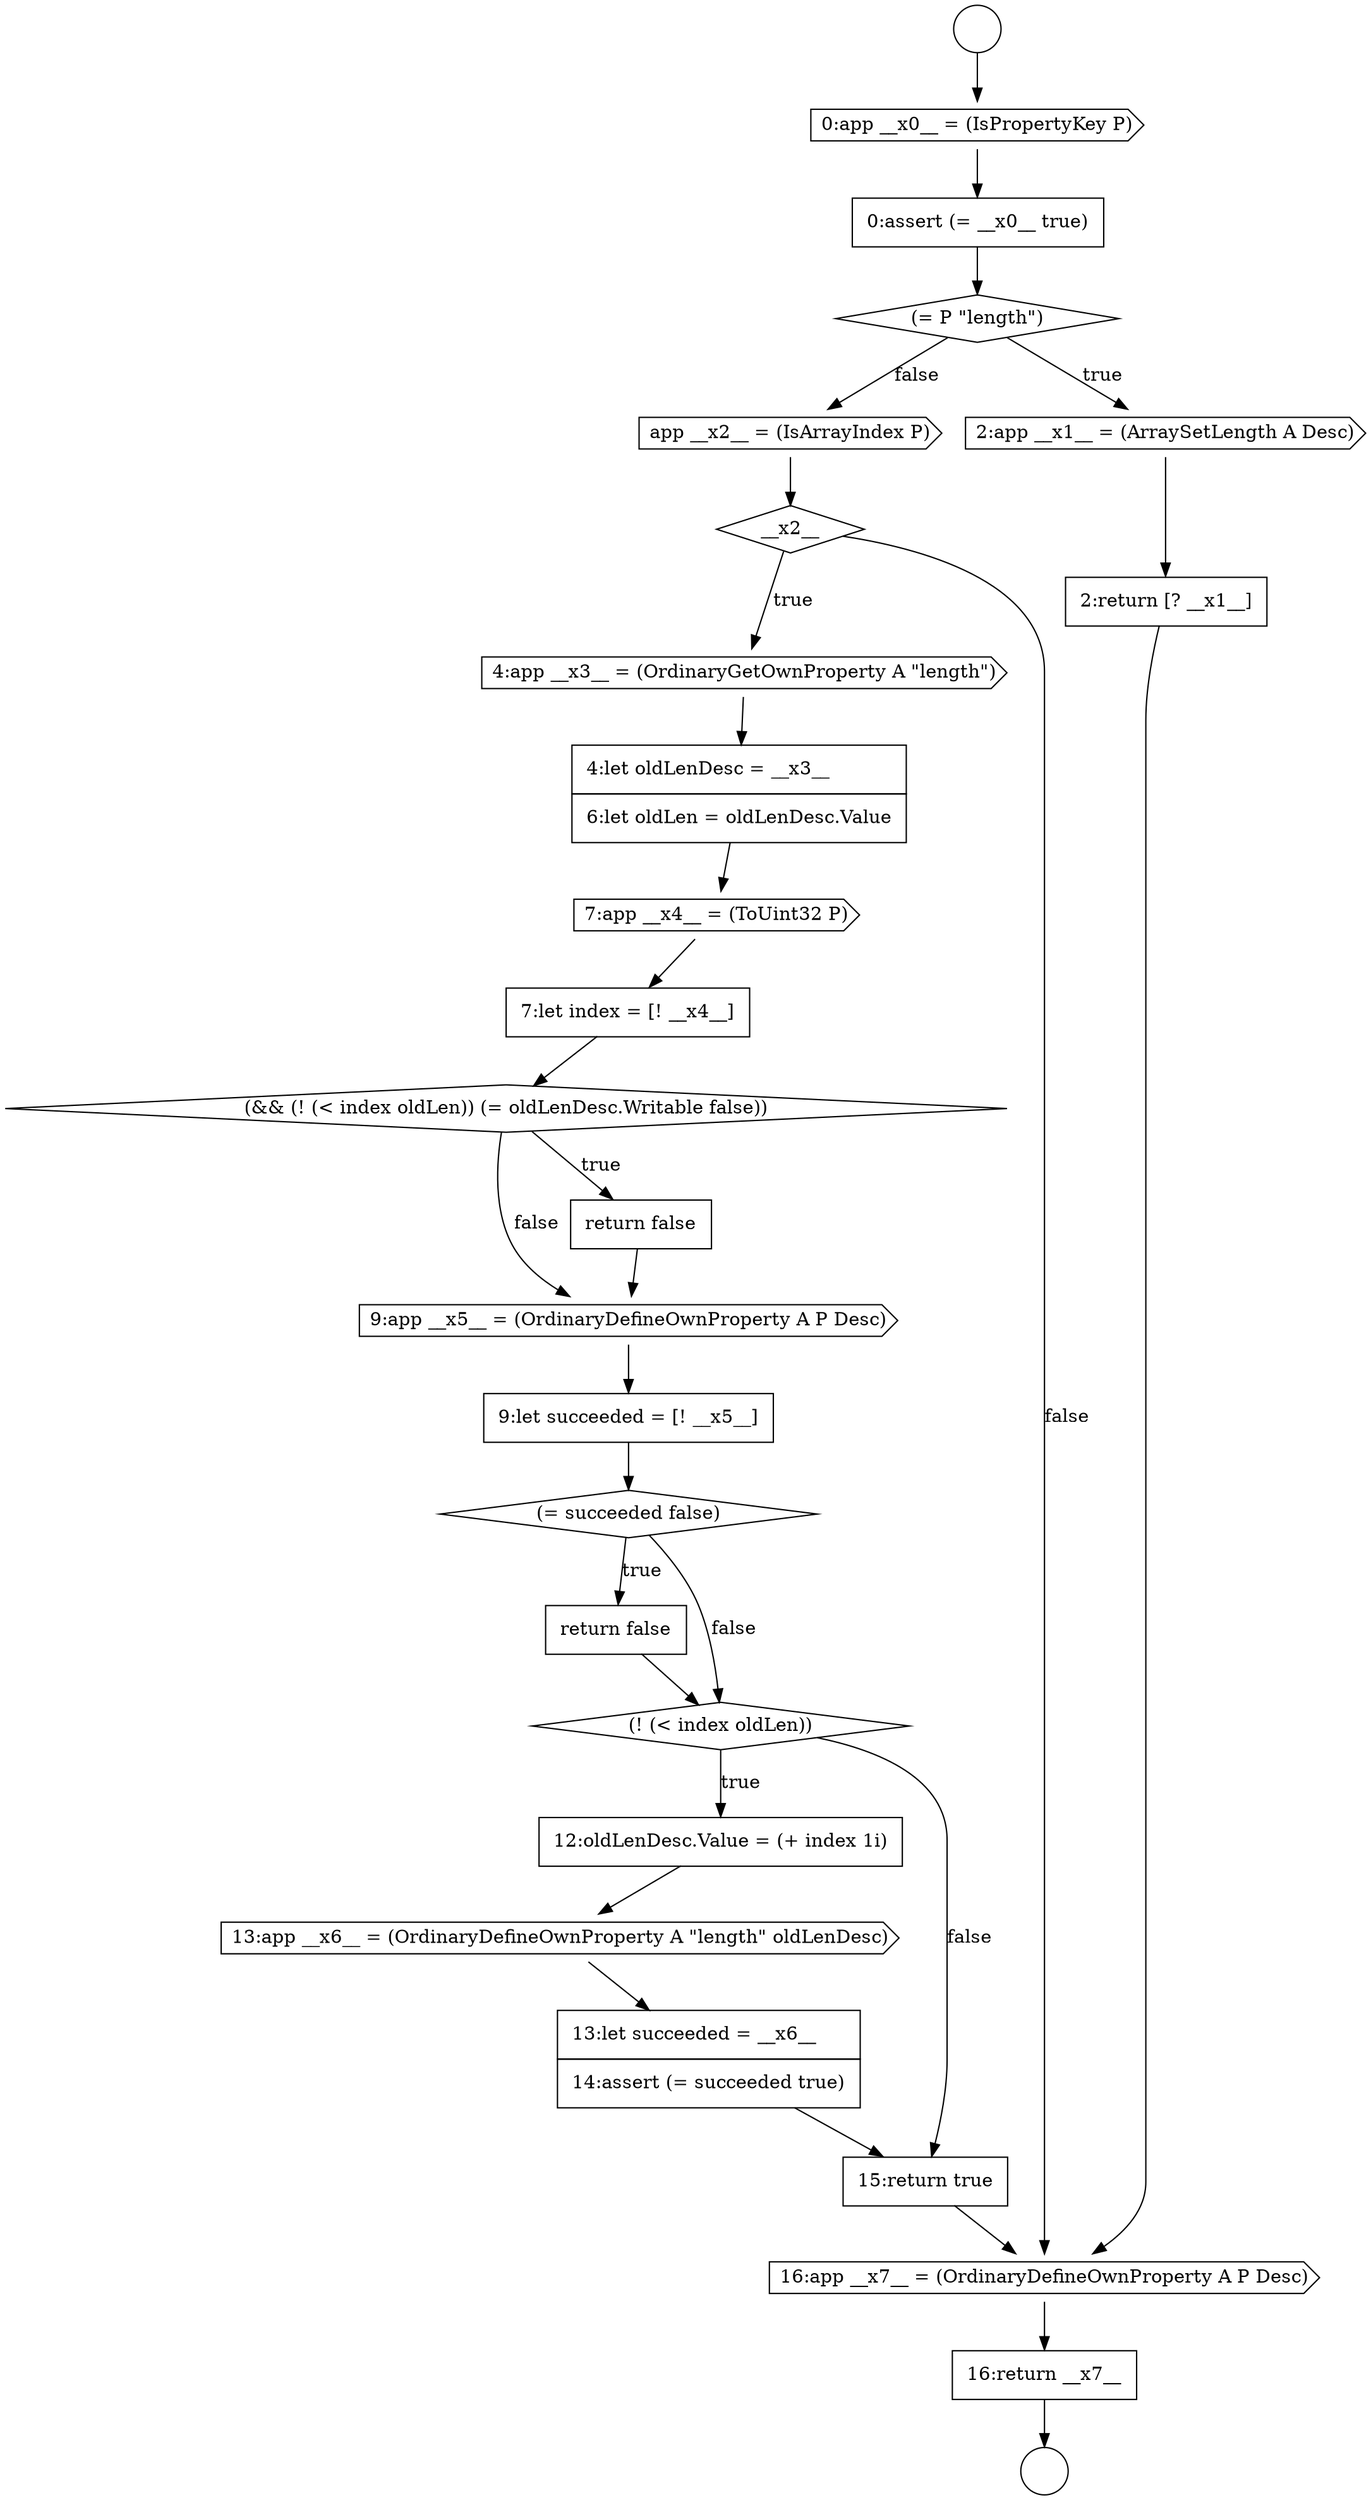 digraph {
  node2094 [shape=none, margin=0, label=<<font color="black">
    <table border="0" cellborder="1" cellspacing="0" cellpadding="10">
      <tr><td align="left">7:let index = [! __x4__]</td></tr>
    </table>
  </font>> color="black" fillcolor="white" style=filled]
  node2082 [shape=circle label=" " color="black" fillcolor="white" style=filled]
  node2103 [shape=cds, label=<<font color="black">13:app __x6__ = (OrdinaryDefineOwnProperty A &quot;length&quot; oldLenDesc)</font>> color="black" fillcolor="white" style=filled]
  node2100 [shape=none, margin=0, label=<<font color="black">
    <table border="0" cellborder="1" cellspacing="0" cellpadding="10">
      <tr><td align="left">return false</td></tr>
    </table>
  </font>> color="black" fillcolor="white" style=filled]
  node2085 [shape=none, margin=0, label=<<font color="black">
    <table border="0" cellborder="1" cellspacing="0" cellpadding="10">
      <tr><td align="left">0:assert (= __x0__ true)</td></tr>
    </table>
  </font>> color="black" fillcolor="white" style=filled]
  node2089 [shape=cds, label=<<font color="black">app __x2__ = (IsArrayIndex P)</font>> color="black" fillcolor="white" style=filled]
  node2092 [shape=none, margin=0, label=<<font color="black">
    <table border="0" cellborder="1" cellspacing="0" cellpadding="10">
      <tr><td align="left">4:let oldLenDesc = __x3__</td></tr>
      <tr><td align="left">6:let oldLen = oldLenDesc.Value</td></tr>
    </table>
  </font>> color="black" fillcolor="white" style=filled]
  node2088 [shape=none, margin=0, label=<<font color="black">
    <table border="0" cellborder="1" cellspacing="0" cellpadding="10">
      <tr><td align="left">2:return [? __x1__]</td></tr>
    </table>
  </font>> color="black" fillcolor="white" style=filled]
  node2098 [shape=none, margin=0, label=<<font color="black">
    <table border="0" cellborder="1" cellspacing="0" cellpadding="10">
      <tr><td align="left">9:let succeeded = [! __x5__]</td></tr>
    </table>
  </font>> color="black" fillcolor="white" style=filled]
  node2095 [shape=diamond, label=<<font color="black">(&amp;&amp; (! (&lt; index oldLen)) (= oldLenDesc.Writable false))</font>> color="black" fillcolor="white" style=filled]
  node2102 [shape=none, margin=0, label=<<font color="black">
    <table border="0" cellborder="1" cellspacing="0" cellpadding="10">
      <tr><td align="left">12:oldLenDesc.Value = (+ index 1i)</td></tr>
    </table>
  </font>> color="black" fillcolor="white" style=filled]
  node2091 [shape=cds, label=<<font color="black">4:app __x3__ = (OrdinaryGetOwnProperty A &quot;length&quot;)</font>> color="black" fillcolor="white" style=filled]
  node2104 [shape=none, margin=0, label=<<font color="black">
    <table border="0" cellborder="1" cellspacing="0" cellpadding="10">
      <tr><td align="left">13:let succeeded = __x6__</td></tr>
      <tr><td align="left">14:assert (= succeeded true)</td></tr>
    </table>
  </font>> color="black" fillcolor="white" style=filled]
  node2099 [shape=diamond, label=<<font color="black">(= succeeded false)</font>> color="black" fillcolor="white" style=filled]
  node2105 [shape=none, margin=0, label=<<font color="black">
    <table border="0" cellborder="1" cellspacing="0" cellpadding="10">
      <tr><td align="left">15:return true</td></tr>
    </table>
  </font>> color="black" fillcolor="white" style=filled]
  node2090 [shape=diamond, label=<<font color="black">__x2__</font>> color="black" fillcolor="white" style=filled]
  node2093 [shape=cds, label=<<font color="black">7:app __x4__ = (ToUint32 P)</font>> color="black" fillcolor="white" style=filled]
  node2083 [shape=circle label=" " color="black" fillcolor="white" style=filled]
  node2084 [shape=cds, label=<<font color="black">0:app __x0__ = (IsPropertyKey P)</font>> color="black" fillcolor="white" style=filled]
  node2097 [shape=cds, label=<<font color="black">9:app __x5__ = (OrdinaryDefineOwnProperty A P Desc)</font>> color="black" fillcolor="white" style=filled]
  node2086 [shape=diamond, label=<<font color="black">(= P &quot;length&quot;)</font>> color="black" fillcolor="white" style=filled]
  node2101 [shape=diamond, label=<<font color="black">(! (&lt; index oldLen))</font>> color="black" fillcolor="white" style=filled]
  node2096 [shape=none, margin=0, label=<<font color="black">
    <table border="0" cellborder="1" cellspacing="0" cellpadding="10">
      <tr><td align="left">return false</td></tr>
    </table>
  </font>> color="black" fillcolor="white" style=filled]
  node2107 [shape=none, margin=0, label=<<font color="black">
    <table border="0" cellborder="1" cellspacing="0" cellpadding="10">
      <tr><td align="left">16:return __x7__</td></tr>
    </table>
  </font>> color="black" fillcolor="white" style=filled]
  node2106 [shape=cds, label=<<font color="black">16:app __x7__ = (OrdinaryDefineOwnProperty A P Desc)</font>> color="black" fillcolor="white" style=filled]
  node2087 [shape=cds, label=<<font color="black">2:app __x1__ = (ArraySetLength A Desc)</font>> color="black" fillcolor="white" style=filled]
  node2093 -> node2094 [ color="black"]
  node2090 -> node2091 [label=<<font color="black">true</font>> color="black"]
  node2090 -> node2106 [label=<<font color="black">false</font>> color="black"]
  node2101 -> node2102 [label=<<font color="black">true</font>> color="black"]
  node2101 -> node2105 [label=<<font color="black">false</font>> color="black"]
  node2100 -> node2101 [ color="black"]
  node2106 -> node2107 [ color="black"]
  node2085 -> node2086 [ color="black"]
  node2095 -> node2096 [label=<<font color="black">true</font>> color="black"]
  node2095 -> node2097 [label=<<font color="black">false</font>> color="black"]
  node2087 -> node2088 [ color="black"]
  node2097 -> node2098 [ color="black"]
  node2104 -> node2105 [ color="black"]
  node2088 -> node2106 [ color="black"]
  node2091 -> node2092 [ color="black"]
  node2105 -> node2106 [ color="black"]
  node2089 -> node2090 [ color="black"]
  node2102 -> node2103 [ color="black"]
  node2094 -> node2095 [ color="black"]
  node2103 -> node2104 [ color="black"]
  node2098 -> node2099 [ color="black"]
  node2082 -> node2084 [ color="black"]
  node2099 -> node2100 [label=<<font color="black">true</font>> color="black"]
  node2099 -> node2101 [label=<<font color="black">false</font>> color="black"]
  node2092 -> node2093 [ color="black"]
  node2086 -> node2087 [label=<<font color="black">true</font>> color="black"]
  node2086 -> node2089 [label=<<font color="black">false</font>> color="black"]
  node2107 -> node2083 [ color="black"]
  node2084 -> node2085 [ color="black"]
  node2096 -> node2097 [ color="black"]
}
